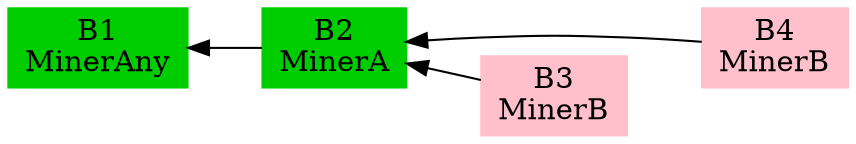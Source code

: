 digraph G {
  rankdir=RL;
  node [shape=box, style="filled", color="green3"]

  B1 [label="B1\nMinerAny"]
  B2 [label="B2\nMinerA"]
  B3 [label="B3\nMinerB",   color=pink]
  B4 [label="B4\nMinerB",   color=pink]
  
  B2 -> B1
  B3 -> B2
  B4 -> B2

  edge[style=invis];
  B4 -> B3
}